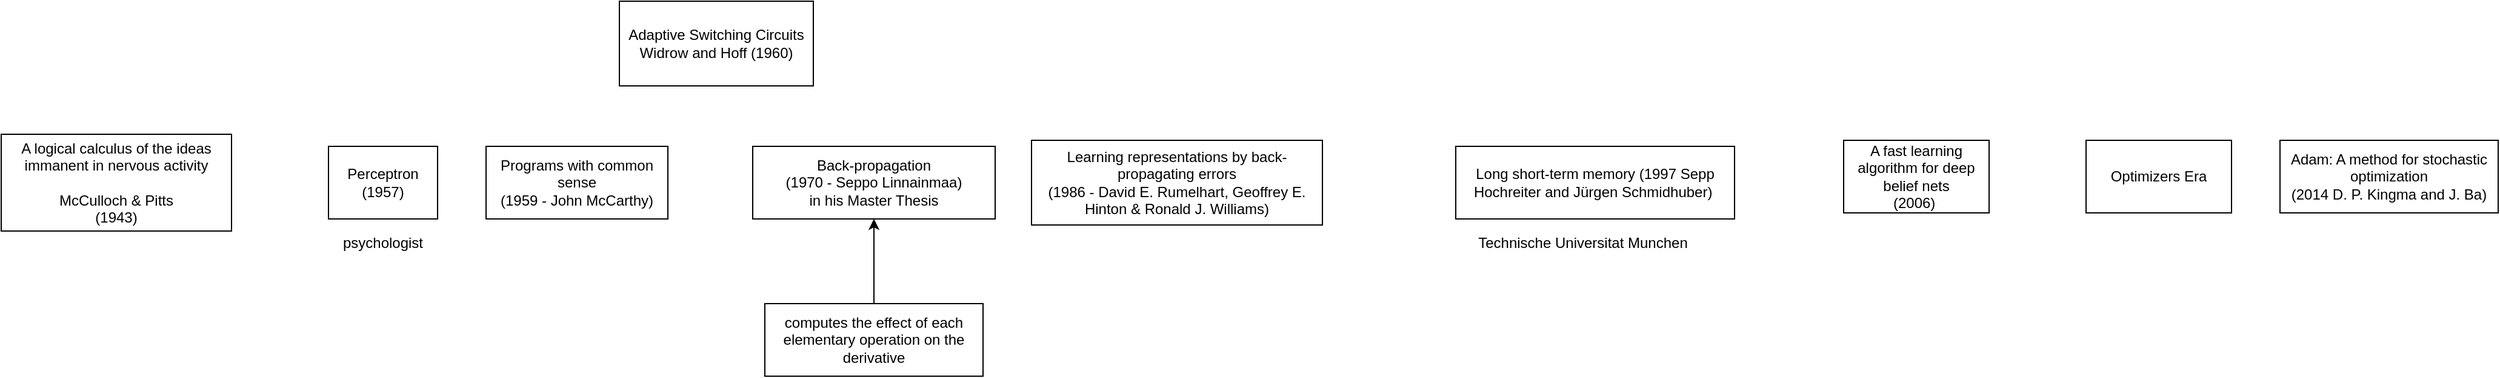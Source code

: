 <mxfile version="22.0.2" type="device">
  <diagram name="Page-1" id="fszSgww_1dAeZ_HgrDwM">
    <mxGraphModel dx="2931" dy="853" grid="1" gridSize="10" guides="1" tooltips="1" connect="1" arrows="1" fold="1" page="1" pageScale="1" pageWidth="1500" pageHeight="1500" math="0" shadow="0">
      <root>
        <mxCell id="0" />
        <mxCell id="1" parent="0" />
        <mxCell id="HubD9zfiLveP18eOLaB0-1" value="Back-propagation&lt;br&gt;(1970 - Seppo Linnainmaa)&lt;br&gt;in his Master Thesis" style="rounded=0;whiteSpace=wrap;html=1;" parent="1" vertex="1">
          <mxGeometry x="360" y="300" width="200" height="60" as="geometry" />
        </mxCell>
        <mxCell id="HubD9zfiLveP18eOLaB0-2" style="rounded=0;orthogonalLoop=1;jettySize=auto;html=1;exitX=0.5;exitY=0;exitDx=0;exitDy=0;entryX=0.5;entryY=1;entryDx=0;entryDy=0;" parent="1" source="HubD9zfiLveP18eOLaB0-3" target="HubD9zfiLveP18eOLaB0-1" edge="1">
          <mxGeometry relative="1" as="geometry" />
        </mxCell>
        <mxCell id="HubD9zfiLveP18eOLaB0-3" value="computes the effect of each elementary operation on the derivative" style="rounded=0;whiteSpace=wrap;html=1;" parent="1" vertex="1">
          <mxGeometry x="370" y="430" width="180" height="60" as="geometry" />
        </mxCell>
        <mxCell id="HubD9zfiLveP18eOLaB0-4" value="Perceptron&lt;br&gt;(1957)" style="rounded=0;whiteSpace=wrap;html=1;" parent="1" vertex="1">
          <mxGeometry x="10" y="300" width="90" height="60" as="geometry" />
        </mxCell>
        <mxCell id="HubD9zfiLveP18eOLaB0-5" value="A fast learning algorithm for deep belief nets&lt;br&gt;(2006)&amp;nbsp;" style="rounded=0;whiteSpace=wrap;html=1;" parent="1" vertex="1">
          <mxGeometry x="1260" y="295" width="120" height="60" as="geometry" />
        </mxCell>
        <mxCell id="HubD9zfiLveP18eOLaB0-6" value="Programs with common sense&lt;br&gt;(1959 - John McCarthy)" style="rounded=0;whiteSpace=wrap;html=1;" parent="1" vertex="1">
          <mxGeometry x="140" y="300" width="150" height="60" as="geometry" />
        </mxCell>
        <mxCell id="HubD9zfiLveP18eOLaB0-7" value="Learning representations by back-propagating errors&lt;br&gt;(1986 - David E. Rumelhart, Geoffrey E. Hinton &amp;amp; Ronald J. Williams)" style="rounded=0;whiteSpace=wrap;html=1;" parent="1" vertex="1">
          <mxGeometry x="590" y="295" width="240" height="70" as="geometry" />
        </mxCell>
        <mxCell id="HubD9zfiLveP18eOLaB0-8" value="Long short-term memory (1997 Sepp Hochreiter and Jürgen Schmidhuber)&amp;nbsp;" style="rounded=0;whiteSpace=wrap;html=1;" parent="1" vertex="1">
          <mxGeometry x="940" y="300" width="230" height="60" as="geometry" />
        </mxCell>
        <mxCell id="HubD9zfiLveP18eOLaB0-9" value="Technische Universitat Munchen" style="text;html=1;strokeColor=none;fillColor=none;align=center;verticalAlign=middle;whiteSpace=wrap;rounded=0;" parent="1" vertex="1">
          <mxGeometry x="940" y="365" width="210" height="30" as="geometry" />
        </mxCell>
        <mxCell id="HubD9zfiLveP18eOLaB0-10" value="Optimizers Era" style="rounded=0;whiteSpace=wrap;html=1;" parent="1" vertex="1">
          <mxGeometry x="1460" y="295" width="120" height="60" as="geometry" />
        </mxCell>
        <mxCell id="HubD9zfiLveP18eOLaB0-11" value="Adam: A method for stochastic optimization &lt;br&gt;(2014 D. P. Kingma and J. Ba)" style="rounded=0;whiteSpace=wrap;html=1;" parent="1" vertex="1">
          <mxGeometry x="1620" y="295" width="180" height="60" as="geometry" />
        </mxCell>
        <mxCell id="HubD9zfiLveP18eOLaB0-12" value="psychologist" style="text;html=1;strokeColor=none;fillColor=none;align=center;verticalAlign=middle;whiteSpace=wrap;rounded=0;" parent="1" vertex="1">
          <mxGeometry x="15" y="365" width="80" height="30" as="geometry" />
        </mxCell>
        <mxCell id="HubD9zfiLveP18eOLaB0-15" value="A logical calculus of the ideas immanent in nervous activity&lt;br&gt;&lt;br&gt;McCulloch &amp;amp; Pitts&lt;br&gt;(1943)" style="rounded=0;whiteSpace=wrap;html=1;" parent="1" vertex="1">
          <mxGeometry x="-260" y="290" width="190" height="80" as="geometry" />
        </mxCell>
        <mxCell id="-PKG5lxcV7T8BJVef-RI-1" value="Adaptive Switching Circuits&lt;br&gt;Widrow and Hoff (1960)" style="rounded=0;whiteSpace=wrap;html=1;" vertex="1" parent="1">
          <mxGeometry x="250" y="180" width="160" height="70" as="geometry" />
        </mxCell>
      </root>
    </mxGraphModel>
  </diagram>
</mxfile>
